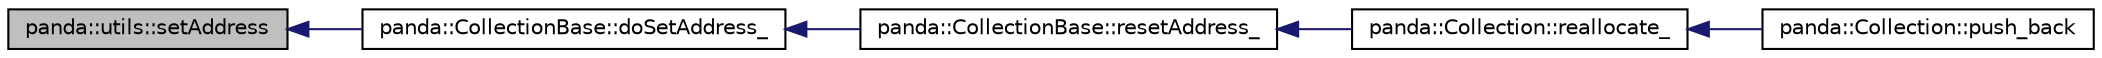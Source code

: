 digraph G
{
  edge [fontname="Helvetica",fontsize="10",labelfontname="Helvetica",labelfontsize="10"];
  node [fontname="Helvetica",fontsize="10",shape=record];
  rankdir=LR;
  Node1 [label="panda::utils::setAddress",height=0.2,width=0.4,color="black", fillcolor="grey75", style="filled" fontcolor="black"];
  Node1 -> Node2 [dir=back,color="midnightblue",fontsize="10",style="solid"];
  Node2 [label="panda::CollectionBase::doSetAddress_",height=0.2,width=0.4,color="black", fillcolor="white", style="filled",URL="$classpanda_1_1CollectionBase.html#a2bd8c03841337f83ccdb4279ebf1f24d"];
  Node2 -> Node3 [dir=back,color="midnightblue",fontsize="10",style="solid"];
  Node3 [label="panda::CollectionBase::resetAddress_",height=0.2,width=0.4,color="black", fillcolor="white", style="filled",URL="$classpanda_1_1CollectionBase.html#a4d6bc9cc77ee3e29840362826b108b23"];
  Node3 -> Node4 [dir=back,color="midnightblue",fontsize="10",style="solid"];
  Node4 [label="panda::Collection::reallocate_",height=0.2,width=0.4,color="black", fillcolor="white", style="filled",URL="$classpanda_1_1Collection.html#a2187bdc5efe30684f1e9f4db4fe4fb2e"];
  Node4 -> Node5 [dir=back,color="midnightblue",fontsize="10",style="solid"];
  Node5 [label="panda::Collection::push_back",height=0.2,width=0.4,color="black", fillcolor="white", style="filled",URL="$classpanda_1_1Collection.html#a801b74a80bdd197bdfe08a06112bdcee",tooltip="Append an element to the back and resize by 1."];
}
